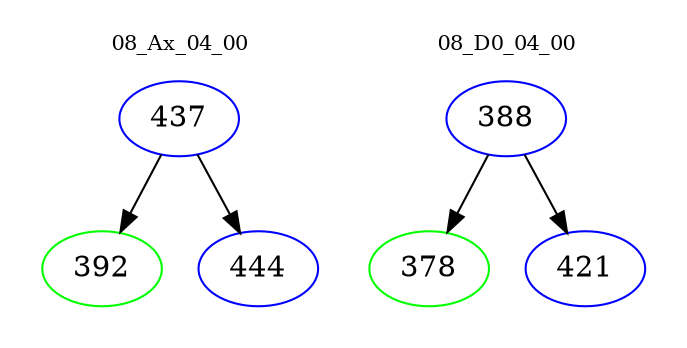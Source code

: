 digraph{
subgraph cluster_0 {
color = white
label = "08_Ax_04_00";
fontsize=10;
T0_437 [label="437", color="blue"]
T0_437 -> T0_392 [color="black"]
T0_392 [label="392", color="green"]
T0_437 -> T0_444 [color="black"]
T0_444 [label="444", color="blue"]
}
subgraph cluster_1 {
color = white
label = "08_D0_04_00";
fontsize=10;
T1_388 [label="388", color="blue"]
T1_388 -> T1_378 [color="black"]
T1_378 [label="378", color="green"]
T1_388 -> T1_421 [color="black"]
T1_421 [label="421", color="blue"]
}
}
